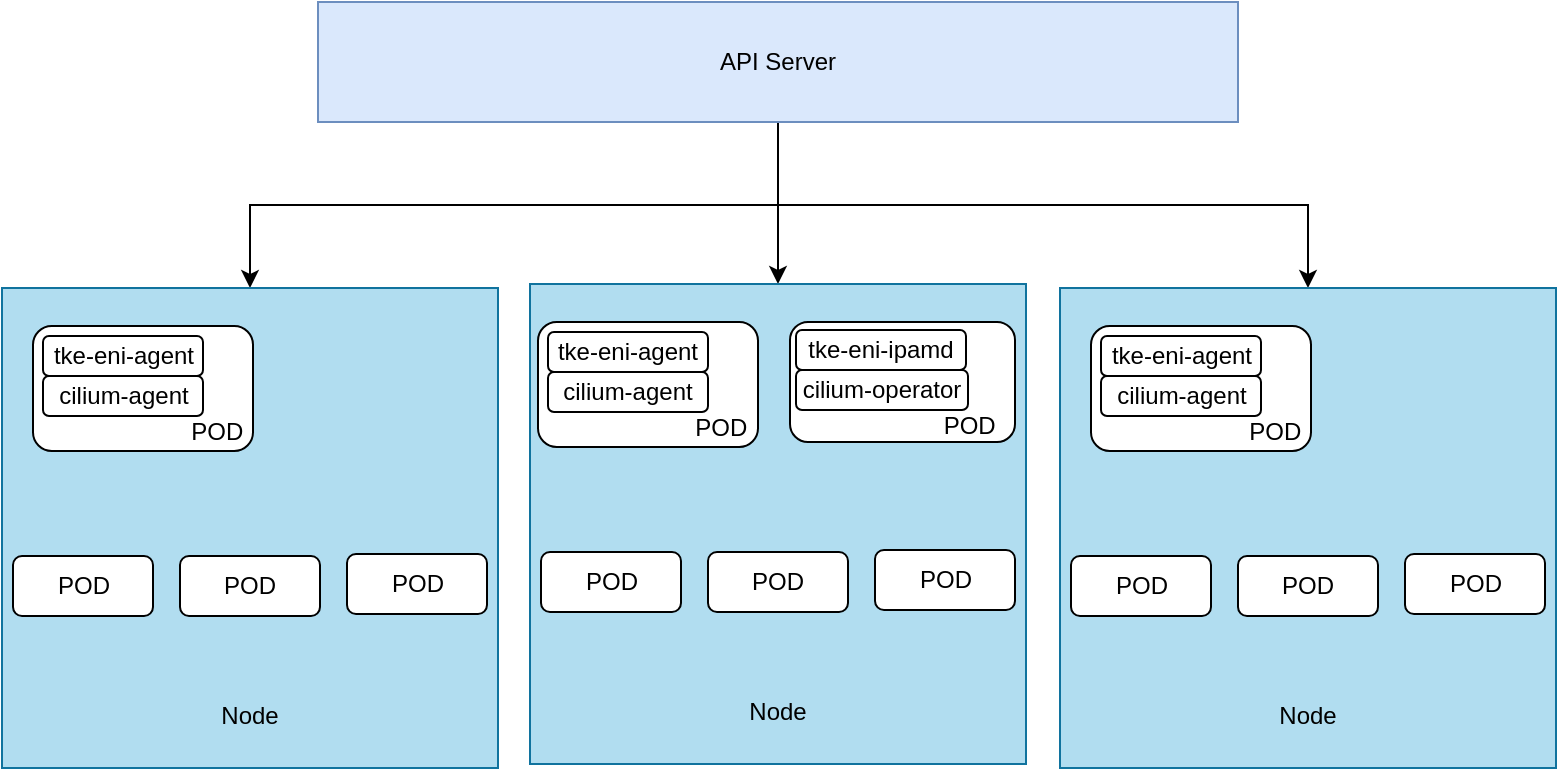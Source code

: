 <mxfile version="24.8.3">
  <diagram name="第 1 页" id="DNLNHwANJHYNCUYiylx4">
    <mxGraphModel dx="1242" dy="715" grid="1" gridSize="10" guides="1" tooltips="1" connect="1" arrows="1" fold="1" page="1" pageScale="1" pageWidth="827" pageHeight="1169" math="0" shadow="0">
      <root>
        <mxCell id="0" />
        <mxCell id="1" parent="0" />
        <mxCell id="KQCvu4c0dpx92I6iTT9T-64" style="edgeStyle=orthogonalEdgeStyle;rounded=0;orthogonalLoop=1;jettySize=auto;html=1;entryX=0.5;entryY=0;entryDx=0;entryDy=0;" edge="1" parent="1" source="KQCvu4c0dpx92I6iTT9T-1" target="KQCvu4c0dpx92I6iTT9T-52">
          <mxGeometry relative="1" as="geometry" />
        </mxCell>
        <mxCell id="KQCvu4c0dpx92I6iTT9T-65" style="edgeStyle=orthogonalEdgeStyle;rounded=0;orthogonalLoop=1;jettySize=auto;html=1;entryX=0.5;entryY=0;entryDx=0;entryDy=0;" edge="1" parent="1" source="KQCvu4c0dpx92I6iTT9T-1" target="KQCvu4c0dpx92I6iTT9T-14">
          <mxGeometry relative="1" as="geometry" />
        </mxCell>
        <mxCell id="KQCvu4c0dpx92I6iTT9T-66" style="edgeStyle=orthogonalEdgeStyle;rounded=0;orthogonalLoop=1;jettySize=auto;html=1;entryX=0.5;entryY=0;entryDx=0;entryDy=0;" edge="1" parent="1" source="KQCvu4c0dpx92I6iTT9T-1" target="KQCvu4c0dpx92I6iTT9T-45">
          <mxGeometry relative="1" as="geometry" />
        </mxCell>
        <mxCell id="KQCvu4c0dpx92I6iTT9T-1" value="API Server" style="rounded=0;whiteSpace=wrap;html=1;fillColor=#dae8fc;strokeColor=#6c8ebf;" vertex="1" parent="1">
          <mxGeometry x="260" y="180" width="460" height="60" as="geometry" />
        </mxCell>
        <mxCell id="KQCvu4c0dpx92I6iTT9T-14" value="&lt;div&gt;&lt;br&gt;&lt;/div&gt;&lt;div&gt;&lt;br&gt;&lt;/div&gt;&lt;div&gt;&lt;br&gt;&lt;/div&gt;&lt;div&gt;&lt;br&gt;&lt;/div&gt;&lt;div&gt;&lt;br&gt;&lt;/div&gt;&lt;div&gt;&lt;br&gt;&lt;/div&gt;&lt;div&gt;&lt;br&gt;&lt;/div&gt;&lt;div&gt;&lt;br&gt;&lt;/div&gt;&lt;div&gt;&lt;br&gt;&lt;/div&gt;&lt;div&gt;&lt;br&gt;&lt;/div&gt;&lt;div&gt;&lt;br&gt;&lt;/div&gt;&lt;div&gt;&lt;br&gt;&lt;/div&gt;&amp;nbsp;&lt;span style=&quot;white-space: pre;&quot;&gt;&#x9;&lt;/span&gt;&lt;span style=&quot;white-space: pre;&quot;&gt;&#x9;&lt;/span&gt;&amp;nbsp; &amp;nbsp; &amp;nbsp; &amp;nbsp; &amp;nbsp; &amp;nbsp; &amp;nbsp; &amp;nbsp; &amp;nbsp; &amp;nbsp; &amp;nbsp; &amp;nbsp; &amp;nbsp; &amp;nbsp; &amp;nbsp; &amp;nbsp; &amp;nbsp; &amp;nbsp; &amp;nbsp; &amp;nbsp; &amp;nbsp; &amp;nbsp; &amp;nbsp; &amp;nbsp; &amp;nbsp; &amp;nbsp; &amp;nbsp; &amp;nbsp; &amp;nbsp; Node" style="rounded=0;whiteSpace=wrap;html=1;fillColor=#b1ddf0;strokeColor=#10739e;" vertex="1" parent="1">
          <mxGeometry x="631" y="323" width="248" height="240" as="geometry" />
        </mxCell>
        <mxCell id="KQCvu4c0dpx92I6iTT9T-15" value="&lt;div&gt;&lt;span style=&quot;background-color: initial;&quot;&gt;&lt;br&gt;&lt;/span&gt;&lt;/div&gt;&lt;div&gt;&lt;span style=&quot;background-color: initial;&quot;&gt;&lt;br&gt;&lt;/span&gt;&lt;/div&gt;&lt;div&gt;&lt;span style=&quot;background-color: initial;&quot;&gt;&lt;br&gt;&lt;/span&gt;&lt;/div&gt;&lt;div&gt;&lt;span style=&quot;background-color: initial;&quot;&gt;&amp;nbsp; &amp;nbsp; &amp;nbsp; &amp;nbsp; &amp;nbsp; &amp;nbsp; &amp;nbsp; &amp;nbsp; &amp;nbsp; &amp;nbsp; &amp;nbsp; POD&lt;/span&gt;&lt;/div&gt;" style="rounded=1;whiteSpace=wrap;html=1;" vertex="1" parent="1">
          <mxGeometry x="646.5" y="342" width="110" height="62.5" as="geometry" />
        </mxCell>
        <mxCell id="KQCvu4c0dpx92I6iTT9T-16" value="cilium-agent" style="rounded=1;whiteSpace=wrap;html=1;" vertex="1" parent="1">
          <mxGeometry x="651.5" y="367" width="80" height="20" as="geometry" />
        </mxCell>
        <mxCell id="KQCvu4c0dpx92I6iTT9T-17" value="tke-eni-agent" style="rounded=1;whiteSpace=wrap;html=1;" vertex="1" parent="1">
          <mxGeometry x="651.5" y="347" width="80" height="20" as="geometry" />
        </mxCell>
        <mxCell id="KQCvu4c0dpx92I6iTT9T-18" value="&lt;div&gt;&lt;span style=&quot;background-color: initial;&quot;&gt;POD&lt;/span&gt;&lt;/div&gt;" style="rounded=1;whiteSpace=wrap;html=1;" vertex="1" parent="1">
          <mxGeometry x="636.5" y="457" width="70" height="30" as="geometry" />
        </mxCell>
        <mxCell id="KQCvu4c0dpx92I6iTT9T-19" value="&lt;div&gt;&lt;span style=&quot;background-color: initial;&quot;&gt;POD&lt;/span&gt;&lt;/div&gt;" style="rounded=1;whiteSpace=wrap;html=1;" vertex="1" parent="1">
          <mxGeometry x="720" y="457" width="70" height="30" as="geometry" />
        </mxCell>
        <mxCell id="KQCvu4c0dpx92I6iTT9T-20" value="&lt;div&gt;&lt;span style=&quot;background-color: initial;&quot;&gt;POD&lt;/span&gt;&lt;/div&gt;" style="rounded=1;whiteSpace=wrap;html=1;" vertex="1" parent="1">
          <mxGeometry x="803.5" y="456" width="70" height="30" as="geometry" />
        </mxCell>
        <mxCell id="KQCvu4c0dpx92I6iTT9T-45" value="&lt;div&gt;&lt;br&gt;&lt;/div&gt;&lt;div&gt;&lt;br&gt;&lt;/div&gt;&lt;div&gt;&lt;br&gt;&lt;/div&gt;&lt;div&gt;&lt;br&gt;&lt;/div&gt;&lt;div&gt;&lt;br&gt;&lt;/div&gt;&lt;div&gt;&lt;br&gt;&lt;/div&gt;&lt;div&gt;&lt;br&gt;&lt;/div&gt;&lt;div&gt;&lt;br&gt;&lt;/div&gt;&lt;div&gt;&lt;br&gt;&lt;/div&gt;&lt;div&gt;&lt;br&gt;&lt;/div&gt;&lt;div&gt;&lt;br&gt;&lt;/div&gt;&lt;div&gt;&lt;br&gt;&lt;/div&gt;&amp;nbsp;&lt;span style=&quot;white-space: pre;&quot;&gt;&#x9;&lt;/span&gt;&lt;span style=&quot;white-space: pre;&quot;&gt;&#x9;&lt;/span&gt;&amp;nbsp; &amp;nbsp; &amp;nbsp; &amp;nbsp; &amp;nbsp; &amp;nbsp; &amp;nbsp; &amp;nbsp; &amp;nbsp; &amp;nbsp; &amp;nbsp; &amp;nbsp; &amp;nbsp; &amp;nbsp; &amp;nbsp; &amp;nbsp; &amp;nbsp; &amp;nbsp; &amp;nbsp; &amp;nbsp; &amp;nbsp; &amp;nbsp; &amp;nbsp; &amp;nbsp; &amp;nbsp; &amp;nbsp; &amp;nbsp; &amp;nbsp; &amp;nbsp; Node" style="rounded=0;whiteSpace=wrap;html=1;fillColor=#b1ddf0;strokeColor=#10739e;" vertex="1" parent="1">
          <mxGeometry x="102" y="323" width="248" height="240" as="geometry" />
        </mxCell>
        <mxCell id="KQCvu4c0dpx92I6iTT9T-46" value="&lt;div&gt;&lt;span style=&quot;background-color: initial;&quot;&gt;&lt;br&gt;&lt;/span&gt;&lt;/div&gt;&lt;div&gt;&lt;span style=&quot;background-color: initial;&quot;&gt;&lt;br&gt;&lt;/span&gt;&lt;/div&gt;&lt;div&gt;&lt;span style=&quot;background-color: initial;&quot;&gt;&lt;br&gt;&lt;/span&gt;&lt;/div&gt;&lt;div&gt;&lt;span style=&quot;background-color: initial;&quot;&gt;&amp;nbsp; &amp;nbsp; &amp;nbsp; &amp;nbsp; &amp;nbsp; &amp;nbsp; &amp;nbsp; &amp;nbsp; &amp;nbsp; &amp;nbsp; &amp;nbsp; POD&lt;/span&gt;&lt;/div&gt;" style="rounded=1;whiteSpace=wrap;html=1;" vertex="1" parent="1">
          <mxGeometry x="117.5" y="342" width="110" height="62.5" as="geometry" />
        </mxCell>
        <mxCell id="KQCvu4c0dpx92I6iTT9T-47" value="cilium-agent" style="rounded=1;whiteSpace=wrap;html=1;" vertex="1" parent="1">
          <mxGeometry x="122.5" y="367" width="80" height="20" as="geometry" />
        </mxCell>
        <mxCell id="KQCvu4c0dpx92I6iTT9T-48" value="tke-eni-agent" style="rounded=1;whiteSpace=wrap;html=1;" vertex="1" parent="1">
          <mxGeometry x="122.5" y="347" width="80" height="20" as="geometry" />
        </mxCell>
        <mxCell id="KQCvu4c0dpx92I6iTT9T-49" value="&lt;div&gt;&lt;span style=&quot;background-color: initial;&quot;&gt;POD&lt;/span&gt;&lt;/div&gt;" style="rounded=1;whiteSpace=wrap;html=1;" vertex="1" parent="1">
          <mxGeometry x="107.5" y="457" width="70" height="30" as="geometry" />
        </mxCell>
        <mxCell id="KQCvu4c0dpx92I6iTT9T-50" value="&lt;div&gt;&lt;span style=&quot;background-color: initial;&quot;&gt;POD&lt;/span&gt;&lt;/div&gt;" style="rounded=1;whiteSpace=wrap;html=1;" vertex="1" parent="1">
          <mxGeometry x="191" y="457" width="70" height="30" as="geometry" />
        </mxCell>
        <mxCell id="KQCvu4c0dpx92I6iTT9T-51" value="&lt;div&gt;&lt;span style=&quot;background-color: initial;&quot;&gt;POD&lt;/span&gt;&lt;/div&gt;" style="rounded=1;whiteSpace=wrap;html=1;" vertex="1" parent="1">
          <mxGeometry x="274.5" y="456" width="70" height="30" as="geometry" />
        </mxCell>
        <mxCell id="KQCvu4c0dpx92I6iTT9T-52" value="&lt;div&gt;&lt;br&gt;&lt;/div&gt;&lt;div&gt;&lt;br&gt;&lt;/div&gt;&lt;div&gt;&lt;br&gt;&lt;/div&gt;&lt;div&gt;&lt;br&gt;&lt;/div&gt;&lt;div&gt;&lt;br&gt;&lt;/div&gt;&lt;div&gt;&lt;br&gt;&lt;/div&gt;&lt;div&gt;&lt;br&gt;&lt;/div&gt;&lt;div&gt;&lt;br&gt;&lt;/div&gt;&lt;div&gt;&lt;br&gt;&lt;/div&gt;&lt;div&gt;&lt;br&gt;&lt;/div&gt;&lt;div&gt;&lt;br&gt;&lt;/div&gt;&lt;div&gt;&lt;br&gt;&lt;/div&gt;&amp;nbsp;&lt;span style=&quot;white-space: pre;&quot;&gt;&#x9;&lt;/span&gt;&lt;span style=&quot;white-space: pre;&quot;&gt;&#x9;&lt;/span&gt;&amp;nbsp; &amp;nbsp; &amp;nbsp; &amp;nbsp; &amp;nbsp; &amp;nbsp; &amp;nbsp; &amp;nbsp; &amp;nbsp; &amp;nbsp; &amp;nbsp; &amp;nbsp; &amp;nbsp; &amp;nbsp; &amp;nbsp; &amp;nbsp; &amp;nbsp; &amp;nbsp; &amp;nbsp; &amp;nbsp; &amp;nbsp; &amp;nbsp; &amp;nbsp; &amp;nbsp; &amp;nbsp; &amp;nbsp; &amp;nbsp; &amp;nbsp; &amp;nbsp; Node" style="rounded=0;whiteSpace=wrap;html=1;fillColor=#b1ddf0;strokeColor=#10739e;" vertex="1" parent="1">
          <mxGeometry x="366" y="321" width="248" height="240" as="geometry" />
        </mxCell>
        <mxCell id="KQCvu4c0dpx92I6iTT9T-53" value="&lt;div&gt;&lt;span style=&quot;background-color: initial;&quot;&gt;&lt;br&gt;&lt;/span&gt;&lt;/div&gt;&lt;div&gt;&lt;span style=&quot;background-color: initial;&quot;&gt;&lt;br&gt;&lt;/span&gt;&lt;/div&gt;&lt;div&gt;&lt;span style=&quot;background-color: initial;&quot;&gt;&lt;br&gt;&lt;/span&gt;&lt;/div&gt;&lt;div&gt;&lt;span style=&quot;background-color: initial;&quot;&gt;&amp;nbsp; &amp;nbsp; &amp;nbsp; &amp;nbsp; &amp;nbsp; &amp;nbsp; &amp;nbsp; &amp;nbsp; &amp;nbsp; &amp;nbsp; &amp;nbsp; POD&lt;/span&gt;&lt;/div&gt;" style="rounded=1;whiteSpace=wrap;html=1;" vertex="1" parent="1">
          <mxGeometry x="370" y="340" width="110" height="62.5" as="geometry" />
        </mxCell>
        <mxCell id="KQCvu4c0dpx92I6iTT9T-54" value="cilium-agent" style="rounded=1;whiteSpace=wrap;html=1;" vertex="1" parent="1">
          <mxGeometry x="375" y="365" width="80" height="20" as="geometry" />
        </mxCell>
        <mxCell id="KQCvu4c0dpx92I6iTT9T-55" value="tke-eni-agent" style="rounded=1;whiteSpace=wrap;html=1;" vertex="1" parent="1">
          <mxGeometry x="375" y="345" width="80" height="20" as="geometry" />
        </mxCell>
        <mxCell id="KQCvu4c0dpx92I6iTT9T-56" value="&lt;div&gt;&lt;span style=&quot;background-color: initial;&quot;&gt;POD&lt;/span&gt;&lt;/div&gt;" style="rounded=1;whiteSpace=wrap;html=1;" vertex="1" parent="1">
          <mxGeometry x="371.5" y="455" width="70" height="30" as="geometry" />
        </mxCell>
        <mxCell id="KQCvu4c0dpx92I6iTT9T-57" value="&lt;div&gt;&lt;span style=&quot;background-color: initial;&quot;&gt;POD&lt;/span&gt;&lt;/div&gt;" style="rounded=1;whiteSpace=wrap;html=1;" vertex="1" parent="1">
          <mxGeometry x="455" y="455" width="70" height="30" as="geometry" />
        </mxCell>
        <mxCell id="KQCvu4c0dpx92I6iTT9T-58" value="&lt;div&gt;&lt;span style=&quot;background-color: initial;&quot;&gt;POD&lt;/span&gt;&lt;/div&gt;" style="rounded=1;whiteSpace=wrap;html=1;" vertex="1" parent="1">
          <mxGeometry x="538.5" y="454" width="70" height="30" as="geometry" />
        </mxCell>
        <mxCell id="KQCvu4c0dpx92I6iTT9T-59" value="&lt;div&gt;&lt;br&gt;&lt;/div&gt;&lt;div&gt;&lt;br&gt;&lt;/div&gt;&lt;div&gt;&lt;br&gt;&lt;/div&gt;&lt;div&gt;&amp;nbsp; &amp;nbsp; &amp;nbsp; &amp;nbsp; &amp;nbsp; &amp;nbsp; &amp;nbsp; &amp;nbsp; &amp;nbsp; &amp;nbsp; POD&lt;/div&gt;" style="rounded=1;whiteSpace=wrap;html=1;" vertex="1" parent="1">
          <mxGeometry x="496" y="340" width="112.5" height="60" as="geometry" />
        </mxCell>
        <mxCell id="KQCvu4c0dpx92I6iTT9T-60" value="tke-eni-ipamd" style="rounded=1;whiteSpace=wrap;html=1;" vertex="1" parent="1">
          <mxGeometry x="499" y="344" width="85" height="20" as="geometry" />
        </mxCell>
        <mxCell id="KQCvu4c0dpx92I6iTT9T-61" value="cilium-operator" style="rounded=1;whiteSpace=wrap;html=1;" vertex="1" parent="1">
          <mxGeometry x="499" y="364" width="86" height="20" as="geometry" />
        </mxCell>
      </root>
    </mxGraphModel>
  </diagram>
</mxfile>
